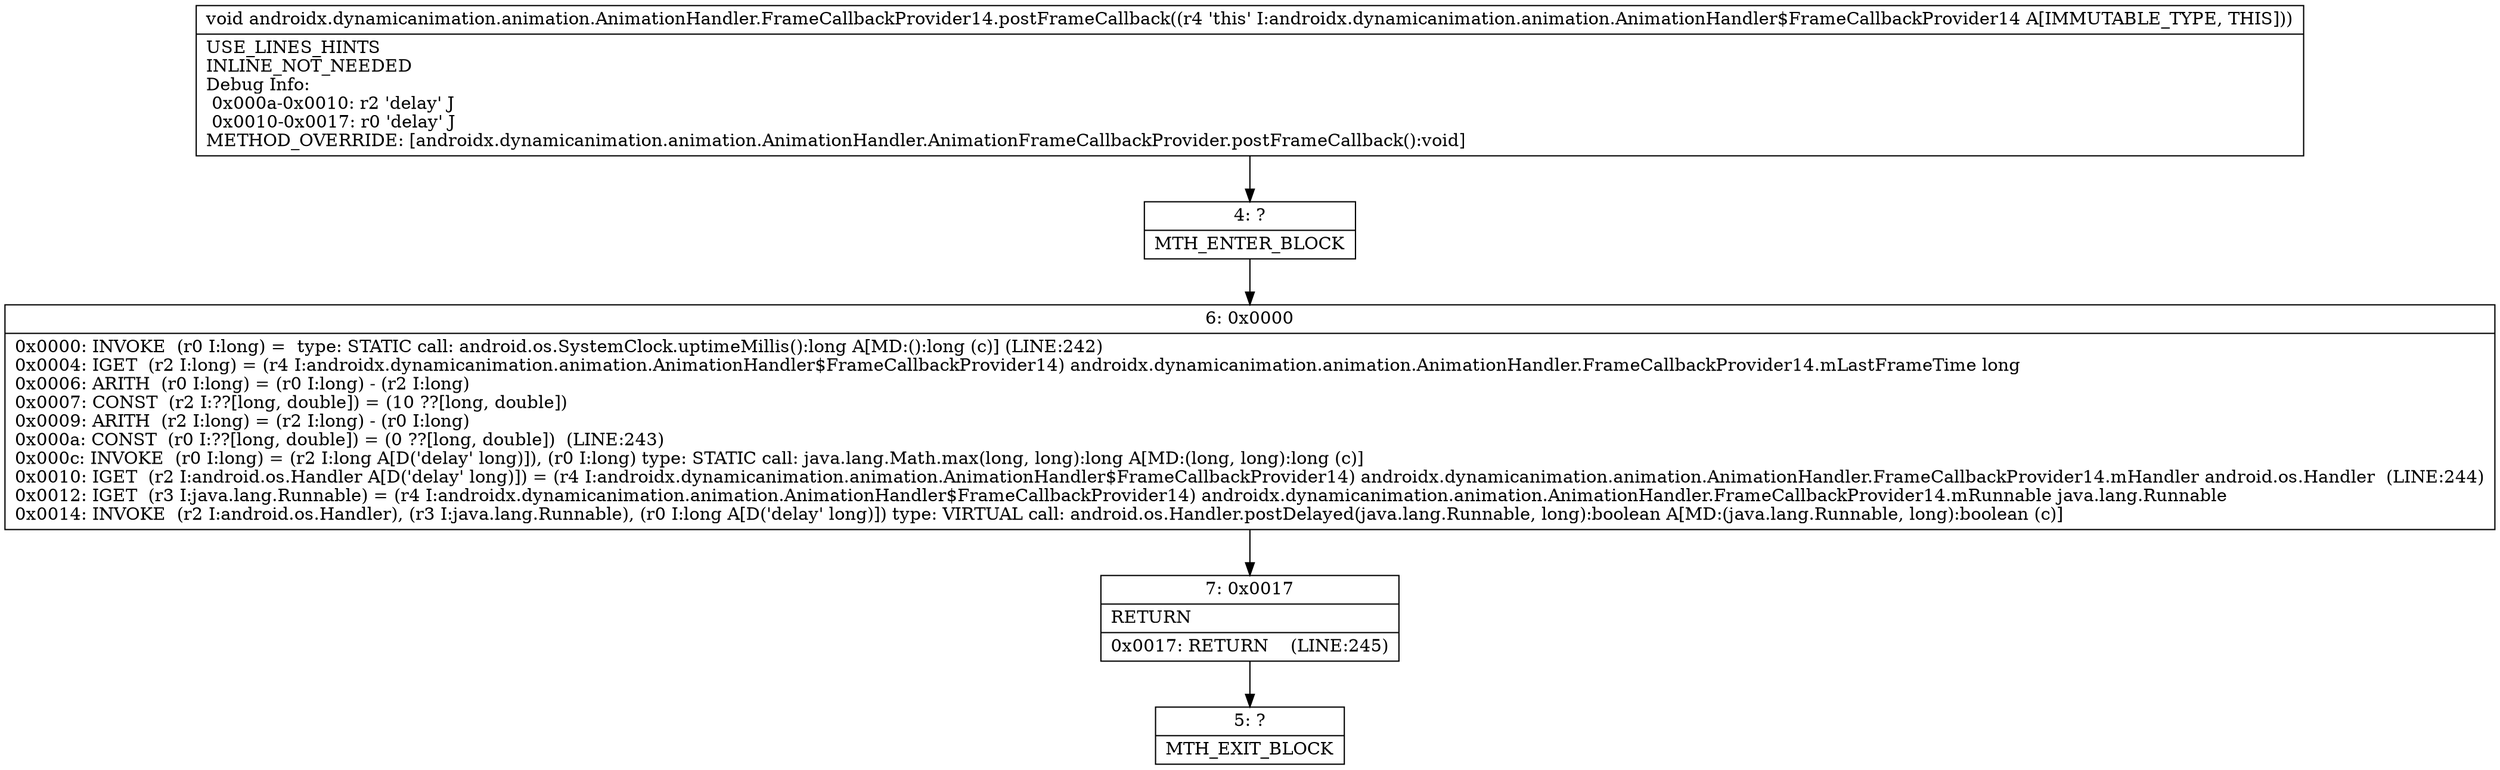 digraph "CFG forandroidx.dynamicanimation.animation.AnimationHandler.FrameCallbackProvider14.postFrameCallback()V" {
Node_4 [shape=record,label="{4\:\ ?|MTH_ENTER_BLOCK\l}"];
Node_6 [shape=record,label="{6\:\ 0x0000|0x0000: INVOKE  (r0 I:long) =  type: STATIC call: android.os.SystemClock.uptimeMillis():long A[MD:():long (c)] (LINE:242)\l0x0004: IGET  (r2 I:long) = (r4 I:androidx.dynamicanimation.animation.AnimationHandler$FrameCallbackProvider14) androidx.dynamicanimation.animation.AnimationHandler.FrameCallbackProvider14.mLastFrameTime long \l0x0006: ARITH  (r0 I:long) = (r0 I:long) \- (r2 I:long) \l0x0007: CONST  (r2 I:??[long, double]) = (10 ??[long, double]) \l0x0009: ARITH  (r2 I:long) = (r2 I:long) \- (r0 I:long) \l0x000a: CONST  (r0 I:??[long, double]) = (0 ??[long, double])  (LINE:243)\l0x000c: INVOKE  (r0 I:long) = (r2 I:long A[D('delay' long)]), (r0 I:long) type: STATIC call: java.lang.Math.max(long, long):long A[MD:(long, long):long (c)]\l0x0010: IGET  (r2 I:android.os.Handler A[D('delay' long)]) = (r4 I:androidx.dynamicanimation.animation.AnimationHandler$FrameCallbackProvider14) androidx.dynamicanimation.animation.AnimationHandler.FrameCallbackProvider14.mHandler android.os.Handler  (LINE:244)\l0x0012: IGET  (r3 I:java.lang.Runnable) = (r4 I:androidx.dynamicanimation.animation.AnimationHandler$FrameCallbackProvider14) androidx.dynamicanimation.animation.AnimationHandler.FrameCallbackProvider14.mRunnable java.lang.Runnable \l0x0014: INVOKE  (r2 I:android.os.Handler), (r3 I:java.lang.Runnable), (r0 I:long A[D('delay' long)]) type: VIRTUAL call: android.os.Handler.postDelayed(java.lang.Runnable, long):boolean A[MD:(java.lang.Runnable, long):boolean (c)]\l}"];
Node_7 [shape=record,label="{7\:\ 0x0017|RETURN\l|0x0017: RETURN    (LINE:245)\l}"];
Node_5 [shape=record,label="{5\:\ ?|MTH_EXIT_BLOCK\l}"];
MethodNode[shape=record,label="{void androidx.dynamicanimation.animation.AnimationHandler.FrameCallbackProvider14.postFrameCallback((r4 'this' I:androidx.dynamicanimation.animation.AnimationHandler$FrameCallbackProvider14 A[IMMUTABLE_TYPE, THIS]))  | USE_LINES_HINTS\lINLINE_NOT_NEEDED\lDebug Info:\l  0x000a\-0x0010: r2 'delay' J\l  0x0010\-0x0017: r0 'delay' J\lMETHOD_OVERRIDE: [androidx.dynamicanimation.animation.AnimationHandler.AnimationFrameCallbackProvider.postFrameCallback():void]\l}"];
MethodNode -> Node_4;Node_4 -> Node_6;
Node_6 -> Node_7;
Node_7 -> Node_5;
}

